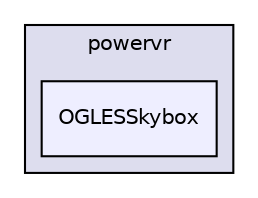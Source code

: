 digraph "PVR/SDK_3.4/Examples/Advanced/Skybox/OGLES/Build/Android/src/com/powervr/OGLESSkybox" {
  compound=true
  node [ fontsize="10", fontname="Helvetica"];
  edge [ labelfontsize="10", labelfontname="Helvetica"];
  subgraph clusterdir_8fde54caadd24c7afff1a8ef8627df90 {
    graph [ bgcolor="#ddddee", pencolor="black", label="powervr" fontname="Helvetica", fontsize="10", URL="dir_8fde54caadd24c7afff1a8ef8627df90.html"]
  dir_90366784f6c2d6609b3176d23075a45a [shape=box, label="OGLESSkybox", style="filled", fillcolor="#eeeeff", pencolor="black", URL="dir_90366784f6c2d6609b3176d23075a45a.html"];
  }
}
